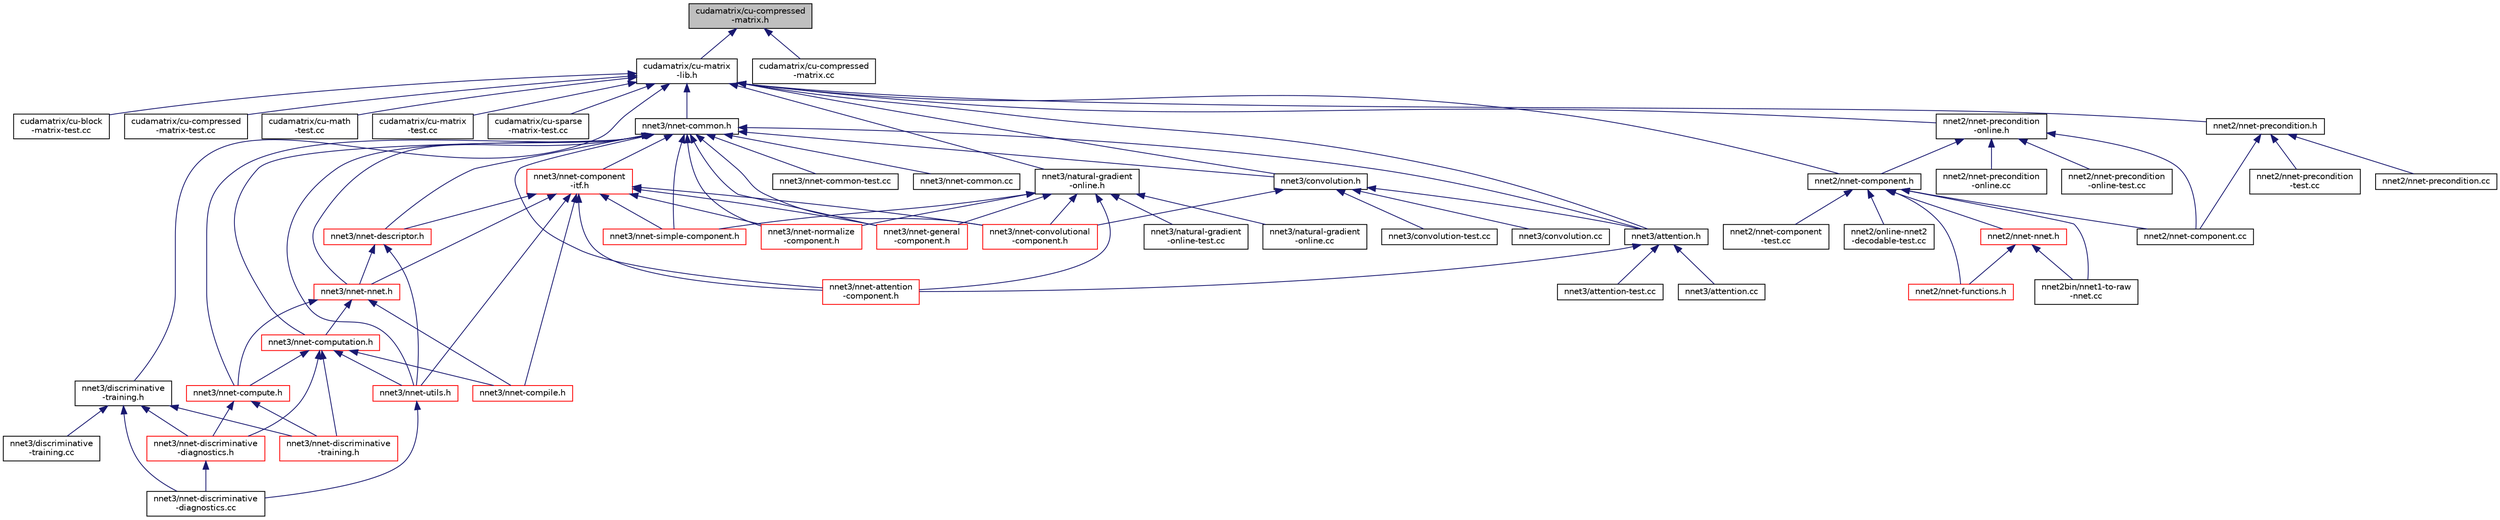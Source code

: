 digraph "cudamatrix/cu-compressed-matrix.h"
{
  edge [fontname="Helvetica",fontsize="10",labelfontname="Helvetica",labelfontsize="10"];
  node [fontname="Helvetica",fontsize="10",shape=record];
  Node48 [label="cudamatrix/cu-compressed\l-matrix.h",height=0.2,width=0.4,color="black", fillcolor="grey75", style="filled", fontcolor="black"];
  Node48 -> Node49 [dir="back",color="midnightblue",fontsize="10",style="solid",fontname="Helvetica"];
  Node49 [label="cudamatrix/cu-matrix\l-lib.h",height=0.2,width=0.4,color="black", fillcolor="white", style="filled",URL="$cu-matrix-lib_8h.html"];
  Node49 -> Node50 [dir="back",color="midnightblue",fontsize="10",style="solid",fontname="Helvetica"];
  Node50 [label="cudamatrix/cu-block\l-matrix-test.cc",height=0.2,width=0.4,color="black", fillcolor="white", style="filled",URL="$cu-block-matrix-test_8cc.html"];
  Node49 -> Node51 [dir="back",color="midnightblue",fontsize="10",style="solid",fontname="Helvetica"];
  Node51 [label="cudamatrix/cu-compressed\l-matrix-test.cc",height=0.2,width=0.4,color="black", fillcolor="white", style="filled",URL="$cu-compressed-matrix-test_8cc.html"];
  Node49 -> Node52 [dir="back",color="midnightblue",fontsize="10",style="solid",fontname="Helvetica"];
  Node52 [label="cudamatrix/cu-math\l-test.cc",height=0.2,width=0.4,color="black", fillcolor="white", style="filled",URL="$cu-math-test_8cc.html"];
  Node49 -> Node53 [dir="back",color="midnightblue",fontsize="10",style="solid",fontname="Helvetica"];
  Node53 [label="cudamatrix/cu-matrix\l-test.cc",height=0.2,width=0.4,color="black", fillcolor="white", style="filled",URL="$cu-matrix-test_8cc.html"];
  Node49 -> Node54 [dir="back",color="midnightblue",fontsize="10",style="solid",fontname="Helvetica"];
  Node54 [label="cudamatrix/cu-sparse\l-matrix-test.cc",height=0.2,width=0.4,color="black", fillcolor="white", style="filled",URL="$cu-sparse-matrix-test_8cc.html"];
  Node49 -> Node55 [dir="back",color="midnightblue",fontsize="10",style="solid",fontname="Helvetica"];
  Node55 [label="nnet3/nnet-common.h",height=0.2,width=0.4,color="black", fillcolor="white", style="filled",URL="$nnet-common_8h.html"];
  Node55 -> Node56 [dir="back",color="midnightblue",fontsize="10",style="solid",fontname="Helvetica"];
  Node56 [label="nnet3/nnet-component\l-itf.h",height=0.2,width=0.4,color="red", fillcolor="white", style="filled",URL="$nnet-component-itf_8h.html"];
  Node56 -> Node57 [dir="back",color="midnightblue",fontsize="10",style="solid",fontname="Helvetica"];
  Node57 [label="nnet3/nnet-compile.h",height=0.2,width=0.4,color="red", fillcolor="white", style="filled",URL="$nnet-compile_8h.html"];
  Node56 -> Node127 [dir="back",color="midnightblue",fontsize="10",style="solid",fontname="Helvetica"];
  Node127 [label="nnet3/nnet-nnet.h",height=0.2,width=0.4,color="red", fillcolor="white", style="filled",URL="$_2nnet-nnet_8h.html"];
  Node127 -> Node57 [dir="back",color="midnightblue",fontsize="10",style="solid",fontname="Helvetica"];
  Node127 -> Node128 [dir="back",color="midnightblue",fontsize="10",style="solid",fontname="Helvetica"];
  Node128 [label="nnet3/nnet-computation.h",height=0.2,width=0.4,color="red", fillcolor="white", style="filled",URL="$nnet-computation_8h.html",tooltip="The two main classes defined in this header are struct ComputationRequest, which basically defines a ..."];
  Node128 -> Node57 [dir="back",color="midnightblue",fontsize="10",style="solid",fontname="Helvetica"];
  Node128 -> Node106 [dir="back",color="midnightblue",fontsize="10",style="solid",fontname="Helvetica"];
  Node106 [label="nnet3/nnet-compute.h",height=0.2,width=0.4,color="red", fillcolor="white", style="filled",URL="$nnet3_2nnet-compute_8h.html"];
  Node106 -> Node80 [dir="back",color="midnightblue",fontsize="10",style="solid",fontname="Helvetica"];
  Node80 [label="nnet3/nnet-discriminative\l-diagnostics.h",height=0.2,width=0.4,color="red", fillcolor="white", style="filled",URL="$nnet-discriminative-diagnostics_8h.html"];
  Node80 -> Node81 [dir="back",color="midnightblue",fontsize="10",style="solid",fontname="Helvetica"];
  Node81 [label="nnet3/nnet-discriminative\l-diagnostics.cc",height=0.2,width=0.4,color="black", fillcolor="white", style="filled",URL="$nnet-discriminative-diagnostics_8cc.html"];
  Node106 -> Node90 [dir="back",color="midnightblue",fontsize="10",style="solid",fontname="Helvetica"];
  Node90 [label="nnet3/nnet-discriminative\l-training.h",height=0.2,width=0.4,color="red", fillcolor="white", style="filled",URL="$nnet-discriminative-training_8h.html"];
  Node128 -> Node141 [dir="back",color="midnightblue",fontsize="10",style="solid",fontname="Helvetica"];
  Node141 [label="nnet3/nnet-utils.h",height=0.2,width=0.4,color="red", fillcolor="white", style="filled",URL="$_2nnet-utils_8h.html",tooltip="This file contains some miscellaneous functions dealing with class Nnet. "];
  Node141 -> Node81 [dir="back",color="midnightblue",fontsize="10",style="solid",fontname="Helvetica"];
  Node128 -> Node80 [dir="back",color="midnightblue",fontsize="10",style="solid",fontname="Helvetica"];
  Node128 -> Node90 [dir="back",color="midnightblue",fontsize="10",style="solid",fontname="Helvetica"];
  Node127 -> Node106 [dir="back",color="midnightblue",fontsize="10",style="solid",fontname="Helvetica"];
  Node56 -> Node170 [dir="back",color="midnightblue",fontsize="10",style="solid",fontname="Helvetica"];
  Node170 [label="nnet3/nnet-descriptor.h",height=0.2,width=0.4,color="red", fillcolor="white", style="filled",URL="$nnet-descriptor_8h.html",tooltip="This file contains class definitions for classes ForwardingDescriptor, SumDescriptor and Descriptor..."];
  Node170 -> Node127 [dir="back",color="midnightblue",fontsize="10",style="solid",fontname="Helvetica"];
  Node170 -> Node141 [dir="back",color="midnightblue",fontsize="10",style="solid",fontname="Helvetica"];
  Node56 -> Node141 [dir="back",color="midnightblue",fontsize="10",style="solid",fontname="Helvetica"];
  Node56 -> Node172 [dir="back",color="midnightblue",fontsize="10",style="solid",fontname="Helvetica"];
  Node172 [label="nnet3/nnet-attention\l-component.h",height=0.2,width=0.4,color="red", fillcolor="white", style="filled",URL="$nnet-attention-component_8h.html",tooltip="Contains component(s) related to attention models. "];
  Node56 -> Node173 [dir="back",color="midnightblue",fontsize="10",style="solid",fontname="Helvetica"];
  Node173 [label="nnet3/nnet-simple-component.h",height=0.2,width=0.4,color="red", fillcolor="white", style="filled",URL="$nnet-simple-component_8h.html",tooltip="This file contains declarations of components that are \"simple\", meaning they don&#39;t care about the in..."];
  Node56 -> Node175 [dir="back",color="midnightblue",fontsize="10",style="solid",fontname="Helvetica"];
  Node175 [label="nnet3/nnet-normalize\l-component.h",height=0.2,width=0.4,color="red", fillcolor="white", style="filled",URL="$nnet-normalize-component_8h.html",tooltip="This file contains declarations of components that in one way or another normalize their input: Norma..."];
  Node56 -> Node177 [dir="back",color="midnightblue",fontsize="10",style="solid",fontname="Helvetica"];
  Node177 [label="nnet3/nnet-general\l-component.h",height=0.2,width=0.4,color="red", fillcolor="white", style="filled",URL="$nnet-general-component_8h.html",tooltip="This file contains declarations of components that are not \"simple\", meaning they care about the inde..."];
  Node56 -> Node178 [dir="back",color="midnightblue",fontsize="10",style="solid",fontname="Helvetica"];
  Node178 [label="nnet3/nnet-convolutional\l-component.h",height=0.2,width=0.4,color="red", fillcolor="white", style="filled",URL="$_2nnet-convolutional-component_8h.html"];
  Node55 -> Node127 [dir="back",color="midnightblue",fontsize="10",style="solid",fontname="Helvetica"];
  Node55 -> Node170 [dir="back",color="midnightblue",fontsize="10",style="solid",fontname="Helvetica"];
  Node55 -> Node128 [dir="back",color="midnightblue",fontsize="10",style="solid",fontname="Helvetica"];
  Node55 -> Node106 [dir="back",color="midnightblue",fontsize="10",style="solid",fontname="Helvetica"];
  Node55 -> Node141 [dir="back",color="midnightblue",fontsize="10",style="solid",fontname="Helvetica"];
  Node55 -> Node179 [dir="back",color="midnightblue",fontsize="10",style="solid",fontname="Helvetica"];
  Node179 [label="nnet3/attention.h",height=0.2,width=0.4,color="black", fillcolor="white", style="filled",URL="$attention_8h.html",tooltip="This file contains the lower-level interface for self-attention. "];
  Node179 -> Node180 [dir="back",color="midnightblue",fontsize="10",style="solid",fontname="Helvetica"];
  Node180 [label="nnet3/attention-test.cc",height=0.2,width=0.4,color="black", fillcolor="white", style="filled",URL="$attention-test_8cc.html"];
  Node179 -> Node181 [dir="back",color="midnightblue",fontsize="10",style="solid",fontname="Helvetica"];
  Node181 [label="nnet3/attention.cc",height=0.2,width=0.4,color="black", fillcolor="white", style="filled",URL="$attention_8cc.html"];
  Node179 -> Node172 [dir="back",color="midnightblue",fontsize="10",style="solid",fontname="Helvetica"];
  Node55 -> Node182 [dir="back",color="midnightblue",fontsize="10",style="solid",fontname="Helvetica"];
  Node182 [label="nnet3/convolution.h",height=0.2,width=0.4,color="black", fillcolor="white", style="filled",URL="$convolution_8h.html",tooltip="This file contains some fairly low-level utilities for implementing convolutional neural networks and..."];
  Node182 -> Node179 [dir="back",color="midnightblue",fontsize="10",style="solid",fontname="Helvetica"];
  Node182 -> Node183 [dir="back",color="midnightblue",fontsize="10",style="solid",fontname="Helvetica"];
  Node183 [label="nnet3/convolution-test.cc",height=0.2,width=0.4,color="black", fillcolor="white", style="filled",URL="$convolution-test_8cc.html"];
  Node182 -> Node131 [dir="back",color="midnightblue",fontsize="10",style="solid",fontname="Helvetica"];
  Node131 [label="nnet3/convolution.cc",height=0.2,width=0.4,color="black", fillcolor="white", style="filled",URL="$convolution_8cc.html"];
  Node182 -> Node178 [dir="back",color="midnightblue",fontsize="10",style="solid",fontname="Helvetica"];
  Node55 -> Node172 [dir="back",color="midnightblue",fontsize="10",style="solid",fontname="Helvetica"];
  Node55 -> Node184 [dir="back",color="midnightblue",fontsize="10",style="solid",fontname="Helvetica"];
  Node184 [label="nnet3/nnet-common-test.cc",height=0.2,width=0.4,color="black", fillcolor="white", style="filled",URL="$nnet-common-test_8cc.html"];
  Node55 -> Node185 [dir="back",color="midnightblue",fontsize="10",style="solid",fontname="Helvetica"];
  Node185 [label="nnet3/nnet-common.cc",height=0.2,width=0.4,color="black", fillcolor="white", style="filled",URL="$nnet-common_8cc.html"];
  Node55 -> Node173 [dir="back",color="midnightblue",fontsize="10",style="solid",fontname="Helvetica"];
  Node55 -> Node175 [dir="back",color="midnightblue",fontsize="10",style="solid",fontname="Helvetica"];
  Node55 -> Node177 [dir="back",color="midnightblue",fontsize="10",style="solid",fontname="Helvetica"];
  Node55 -> Node178 [dir="back",color="midnightblue",fontsize="10",style="solid",fontname="Helvetica"];
  Node49 -> Node186 [dir="back",color="midnightblue",fontsize="10",style="solid",fontname="Helvetica"];
  Node186 [label="nnet2/nnet-component.h",height=0.2,width=0.4,color="black", fillcolor="white", style="filled",URL="$_2nnet-component_8h.html"];
  Node186 -> Node187 [dir="back",color="midnightblue",fontsize="10",style="solid",fontname="Helvetica"];
  Node187 [label="nnet2/nnet-nnet.h",height=0.2,width=0.4,color="red", fillcolor="white", style="filled",URL="$_2nnet-nnet_8h.html"];
  Node187 -> Node281 [dir="back",color="midnightblue",fontsize="10",style="solid",fontname="Helvetica"];
  Node281 [label="nnet2/nnet-functions.h",height=0.2,width=0.4,color="red", fillcolor="white", style="filled",URL="$nnet-functions_8h.html"];
  Node187 -> Node286 [dir="back",color="midnightblue",fontsize="10",style="solid",fontname="Helvetica"];
  Node286 [label="nnet2bin/nnet1-to-raw\l-nnet.cc",height=0.2,width=0.4,color="black", fillcolor="white", style="filled",URL="$nnet1-to-raw-nnet_8cc.html"];
  Node186 -> Node288 [dir="back",color="midnightblue",fontsize="10",style="solid",fontname="Helvetica"];
  Node288 [label="nnet2/nnet-component\l-test.cc",height=0.2,width=0.4,color="black", fillcolor="white", style="filled",URL="$_2nnet-component-test_8cc.html"];
  Node186 -> Node289 [dir="back",color="midnightblue",fontsize="10",style="solid",fontname="Helvetica"];
  Node289 [label="nnet2/nnet-component.cc",height=0.2,width=0.4,color="black", fillcolor="white", style="filled",URL="$_2nnet-component_8cc.html"];
  Node186 -> Node281 [dir="back",color="midnightblue",fontsize="10",style="solid",fontname="Helvetica"];
  Node186 -> Node192 [dir="back",color="midnightblue",fontsize="10",style="solid",fontname="Helvetica"];
  Node192 [label="nnet2/online-nnet2\l-decodable-test.cc",height=0.2,width=0.4,color="black", fillcolor="white", style="filled",URL="$online-nnet2-decodable-test_8cc.html"];
  Node186 -> Node286 [dir="back",color="midnightblue",fontsize="10",style="solid",fontname="Helvetica"];
  Node49 -> Node290 [dir="back",color="midnightblue",fontsize="10",style="solid",fontname="Helvetica"];
  Node290 [label="nnet2/nnet-precondition\l-online.h",height=0.2,width=0.4,color="black", fillcolor="white", style="filled",URL="$nnet-precondition-online_8h.html"];
  Node290 -> Node186 [dir="back",color="midnightblue",fontsize="10",style="solid",fontname="Helvetica"];
  Node290 -> Node289 [dir="back",color="midnightblue",fontsize="10",style="solid",fontname="Helvetica"];
  Node290 -> Node291 [dir="back",color="midnightblue",fontsize="10",style="solid",fontname="Helvetica"];
  Node291 [label="nnet2/nnet-precondition\l-online-test.cc",height=0.2,width=0.4,color="black", fillcolor="white", style="filled",URL="$nnet-precondition-online-test_8cc.html"];
  Node290 -> Node292 [dir="back",color="midnightblue",fontsize="10",style="solid",fontname="Helvetica"];
  Node292 [label="nnet2/nnet-precondition\l-online.cc",height=0.2,width=0.4,color="black", fillcolor="white", style="filled",URL="$nnet-precondition-online_8cc.html"];
  Node49 -> Node293 [dir="back",color="midnightblue",fontsize="10",style="solid",fontname="Helvetica"];
  Node293 [label="nnet2/nnet-precondition.h",height=0.2,width=0.4,color="black", fillcolor="white", style="filled",URL="$nnet-precondition_8h.html"];
  Node293 -> Node289 [dir="back",color="midnightblue",fontsize="10",style="solid",fontname="Helvetica"];
  Node293 -> Node294 [dir="back",color="midnightblue",fontsize="10",style="solid",fontname="Helvetica"];
  Node294 [label="nnet2/nnet-precondition\l-test.cc",height=0.2,width=0.4,color="black", fillcolor="white", style="filled",URL="$nnet-precondition-test_8cc.html"];
  Node293 -> Node295 [dir="back",color="midnightblue",fontsize="10",style="solid",fontname="Helvetica"];
  Node295 [label="nnet2/nnet-precondition.cc",height=0.2,width=0.4,color="black", fillcolor="white", style="filled",URL="$nnet-precondition_8cc.html"];
  Node49 -> Node179 [dir="back",color="midnightblue",fontsize="10",style="solid",fontname="Helvetica"];
  Node49 -> Node182 [dir="back",color="midnightblue",fontsize="10",style="solid",fontname="Helvetica"];
  Node49 -> Node296 [dir="back",color="midnightblue",fontsize="10",style="solid",fontname="Helvetica"];
  Node296 [label="nnet3/discriminative\l-training.h",height=0.2,width=0.4,color="black", fillcolor="white", style="filled",URL="$discriminative-training_8h.html"];
  Node296 -> Node297 [dir="back",color="midnightblue",fontsize="10",style="solid",fontname="Helvetica"];
  Node297 [label="nnet3/discriminative\l-training.cc",height=0.2,width=0.4,color="black", fillcolor="white", style="filled",URL="$discriminative-training_8cc.html"];
  Node296 -> Node80 [dir="back",color="midnightblue",fontsize="10",style="solid",fontname="Helvetica"];
  Node296 -> Node81 [dir="back",color="midnightblue",fontsize="10",style="solid",fontname="Helvetica"];
  Node296 -> Node90 [dir="back",color="midnightblue",fontsize="10",style="solid",fontname="Helvetica"];
  Node49 -> Node298 [dir="back",color="midnightblue",fontsize="10",style="solid",fontname="Helvetica"];
  Node298 [label="nnet3/natural-gradient\l-online.h",height=0.2,width=0.4,color="black", fillcolor="white", style="filled",URL="$natural-gradient-online_8h.html"];
  Node298 -> Node299 [dir="back",color="midnightblue",fontsize="10",style="solid",fontname="Helvetica"];
  Node299 [label="nnet3/natural-gradient\l-online-test.cc",height=0.2,width=0.4,color="black", fillcolor="white", style="filled",URL="$natural-gradient-online-test_8cc.html"];
  Node298 -> Node300 [dir="back",color="midnightblue",fontsize="10",style="solid",fontname="Helvetica"];
  Node300 [label="nnet3/natural-gradient\l-online.cc",height=0.2,width=0.4,color="black", fillcolor="white", style="filled",URL="$natural-gradient-online_8cc.html"];
  Node298 -> Node172 [dir="back",color="midnightblue",fontsize="10",style="solid",fontname="Helvetica"];
  Node298 -> Node173 [dir="back",color="midnightblue",fontsize="10",style="solid",fontname="Helvetica"];
  Node298 -> Node175 [dir="back",color="midnightblue",fontsize="10",style="solid",fontname="Helvetica"];
  Node298 -> Node177 [dir="back",color="midnightblue",fontsize="10",style="solid",fontname="Helvetica"];
  Node298 -> Node178 [dir="back",color="midnightblue",fontsize="10",style="solid",fontname="Helvetica"];
  Node48 -> Node301 [dir="back",color="midnightblue",fontsize="10",style="solid",fontname="Helvetica"];
  Node301 [label="cudamatrix/cu-compressed\l-matrix.cc",height=0.2,width=0.4,color="black", fillcolor="white", style="filled",URL="$cu-compressed-matrix_8cc.html"];
}
